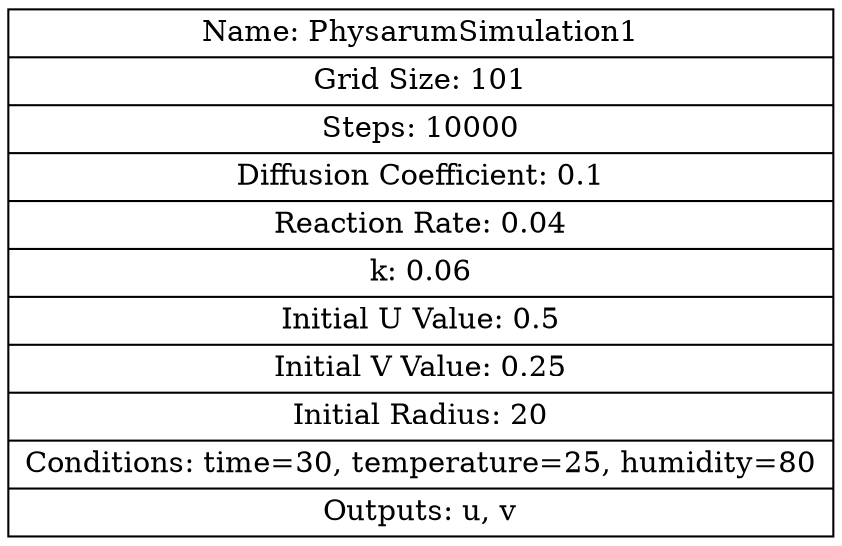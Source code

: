 
    digraph G {
        node [shape=record];
        "Simulation" [label="{
            Name: PhysarumSimulation1 |
            Grid Size: 101 |
            Steps: 10000 |
            Diffusion Coefficient: 0.1 |
            Reaction Rate: 0.04 |
            k: 0.06 |
            Initial U Value: 0.5 |
            Initial V Value: 0.25 |
            Initial Radius: 20 |
            Conditions: time=30, temperature=25, humidity=80 |
            Outputs: u, v
        }"];
    }
    